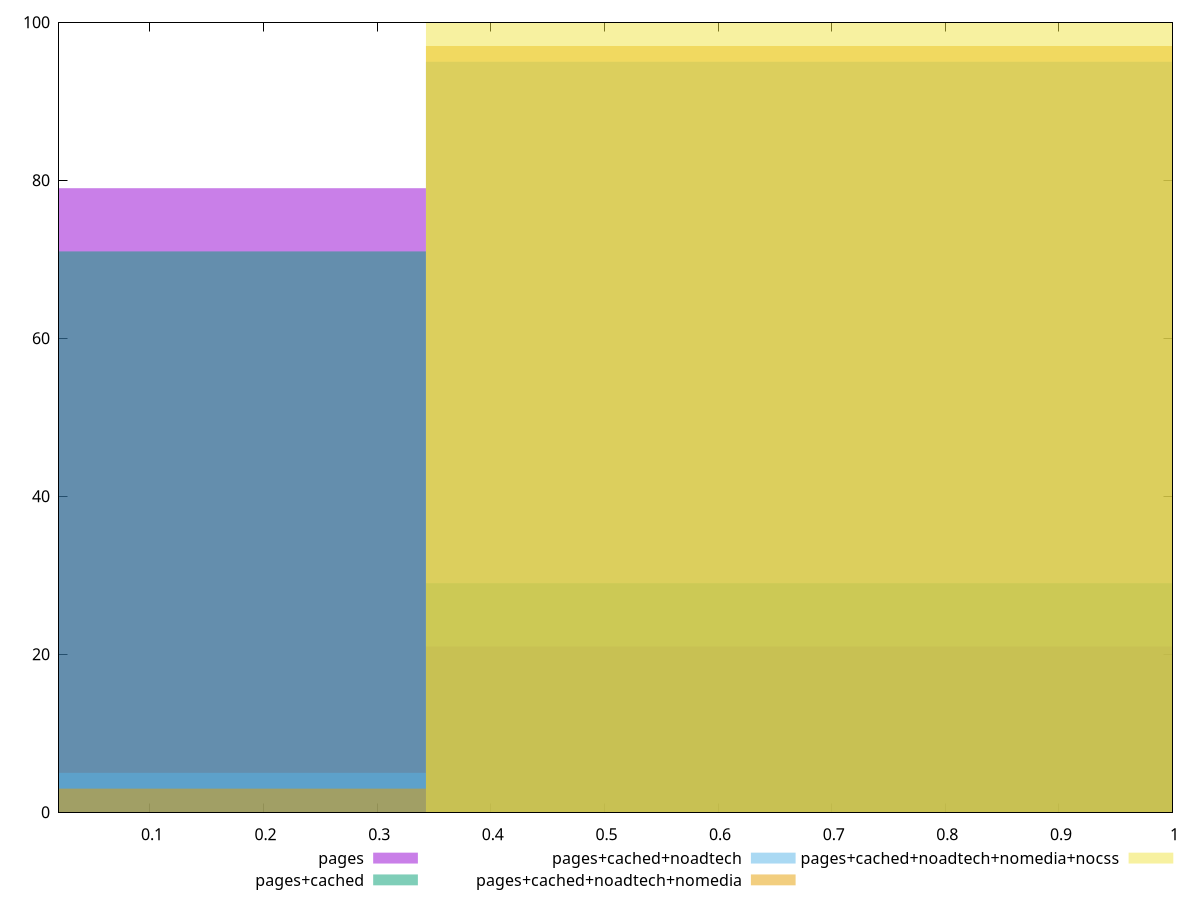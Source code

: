 reset

$pages <<EOF
0 79
0.6859255632739013 21
EOF

$pagesCached <<EOF
0 71
0.6859255632739013 29
EOF

$pagesCachedNoadtech <<EOF
0.6859255632739013 95
0 5
EOF

$pagesCachedNoadtechNomedia <<EOF
0.6859255632739013 97
0 3
EOF

$pagesCachedNoadtechNomediaNocss <<EOF
0.6859255632739013 100
EOF

set key outside below
set boxwidth 0.6859255632739013
set xrange [0.02:1]
set yrange [0:100]
set trange [0:100]
set style fill transparent solid 0.5 noborder
set terminal svg size 640, 530 enhanced background rgb 'white'
set output "report_00015_2021-02-09T16-11-33.973Z/mainthread-work-breakdown/comparison/histogram/all_score.svg"

plot $pages title "pages" with boxes, \
     $pagesCached title "pages+cached" with boxes, \
     $pagesCachedNoadtech title "pages+cached+noadtech" with boxes, \
     $pagesCachedNoadtechNomedia title "pages+cached+noadtech+nomedia" with boxes, \
     $pagesCachedNoadtechNomediaNocss title "pages+cached+noadtech+nomedia+nocss" with boxes

reset
